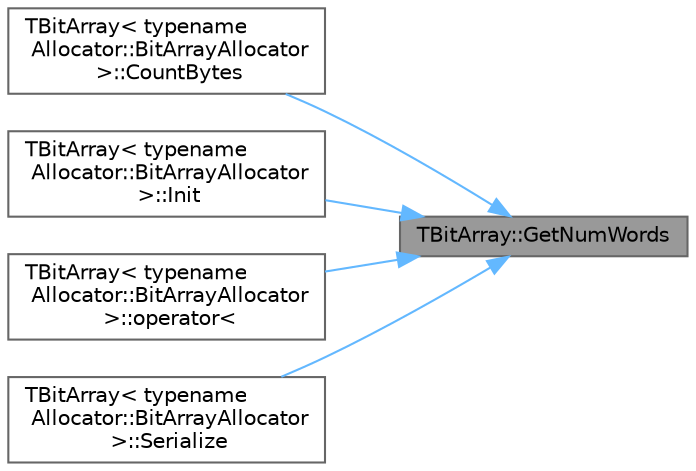 digraph "TBitArray::GetNumWords"
{
 // INTERACTIVE_SVG=YES
 // LATEX_PDF_SIZE
  bgcolor="transparent";
  edge [fontname=Helvetica,fontsize=10,labelfontname=Helvetica,labelfontsize=10];
  node [fontname=Helvetica,fontsize=10,shape=box,height=0.2,width=0.4];
  rankdir="RL";
  Node1 [id="Node000001",label="TBitArray::GetNumWords",height=0.2,width=0.4,color="gray40", fillcolor="grey60", style="filled", fontcolor="black",tooltip=" "];
  Node1 -> Node2 [id="edge1_Node000001_Node000002",dir="back",color="steelblue1",style="solid",tooltip=" "];
  Node2 [id="Node000002",label="TBitArray\< typename\l Allocator::BitArrayAllocator\l \>::CountBytes",height=0.2,width=0.4,color="grey40", fillcolor="white", style="filled",URL="$d5/d67/classTBitArray.html#aec311fd48f94f0d2bc1a8b2e37bc1981",tooltip=" "];
  Node1 -> Node3 [id="edge2_Node000001_Node000003",dir="back",color="steelblue1",style="solid",tooltip=" "];
  Node3 [id="Node000003",label="TBitArray\< typename\l Allocator::BitArrayAllocator\l \>::Init",height=0.2,width=0.4,color="grey40", fillcolor="white", style="filled",URL="$d5/d67/classTBitArray.html#a68a9a88dbd8c14fd4bd44887f6905c63",tooltip=" "];
  Node1 -> Node4 [id="edge3_Node000001_Node000004",dir="back",color="steelblue1",style="solid",tooltip=" "];
  Node4 [id="Node000004",label="TBitArray\< typename\l Allocator::BitArrayAllocator\l \>::operator\<",height=0.2,width=0.4,color="grey40", fillcolor="white", style="filled",URL="$d5/d67/classTBitArray.html#a4a881211361f89284585779432228339",tooltip=" "];
  Node1 -> Node5 [id="edge4_Node000001_Node000005",dir="back",color="steelblue1",style="solid",tooltip=" "];
  Node5 [id="Node000005",label="TBitArray\< typename\l Allocator::BitArrayAllocator\l \>::Serialize",height=0.2,width=0.4,color="grey40", fillcolor="white", style="filled",URL="$d5/d67/classTBitArray.html#a46ebad981e95a651c6b8dca235f03468",tooltip=" "];
}

